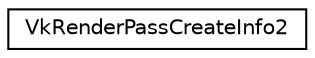 digraph "Graphical Class Hierarchy"
{
 // LATEX_PDF_SIZE
  edge [fontname="Helvetica",fontsize="10",labelfontname="Helvetica",labelfontsize="10"];
  node [fontname="Helvetica",fontsize="10",shape=record];
  rankdir="LR";
  Node0 [label="VkRenderPassCreateInfo2",height=0.2,width=0.4,color="black", fillcolor="white", style="filled",URL="$structVkRenderPassCreateInfo2.html",tooltip=" "];
}
